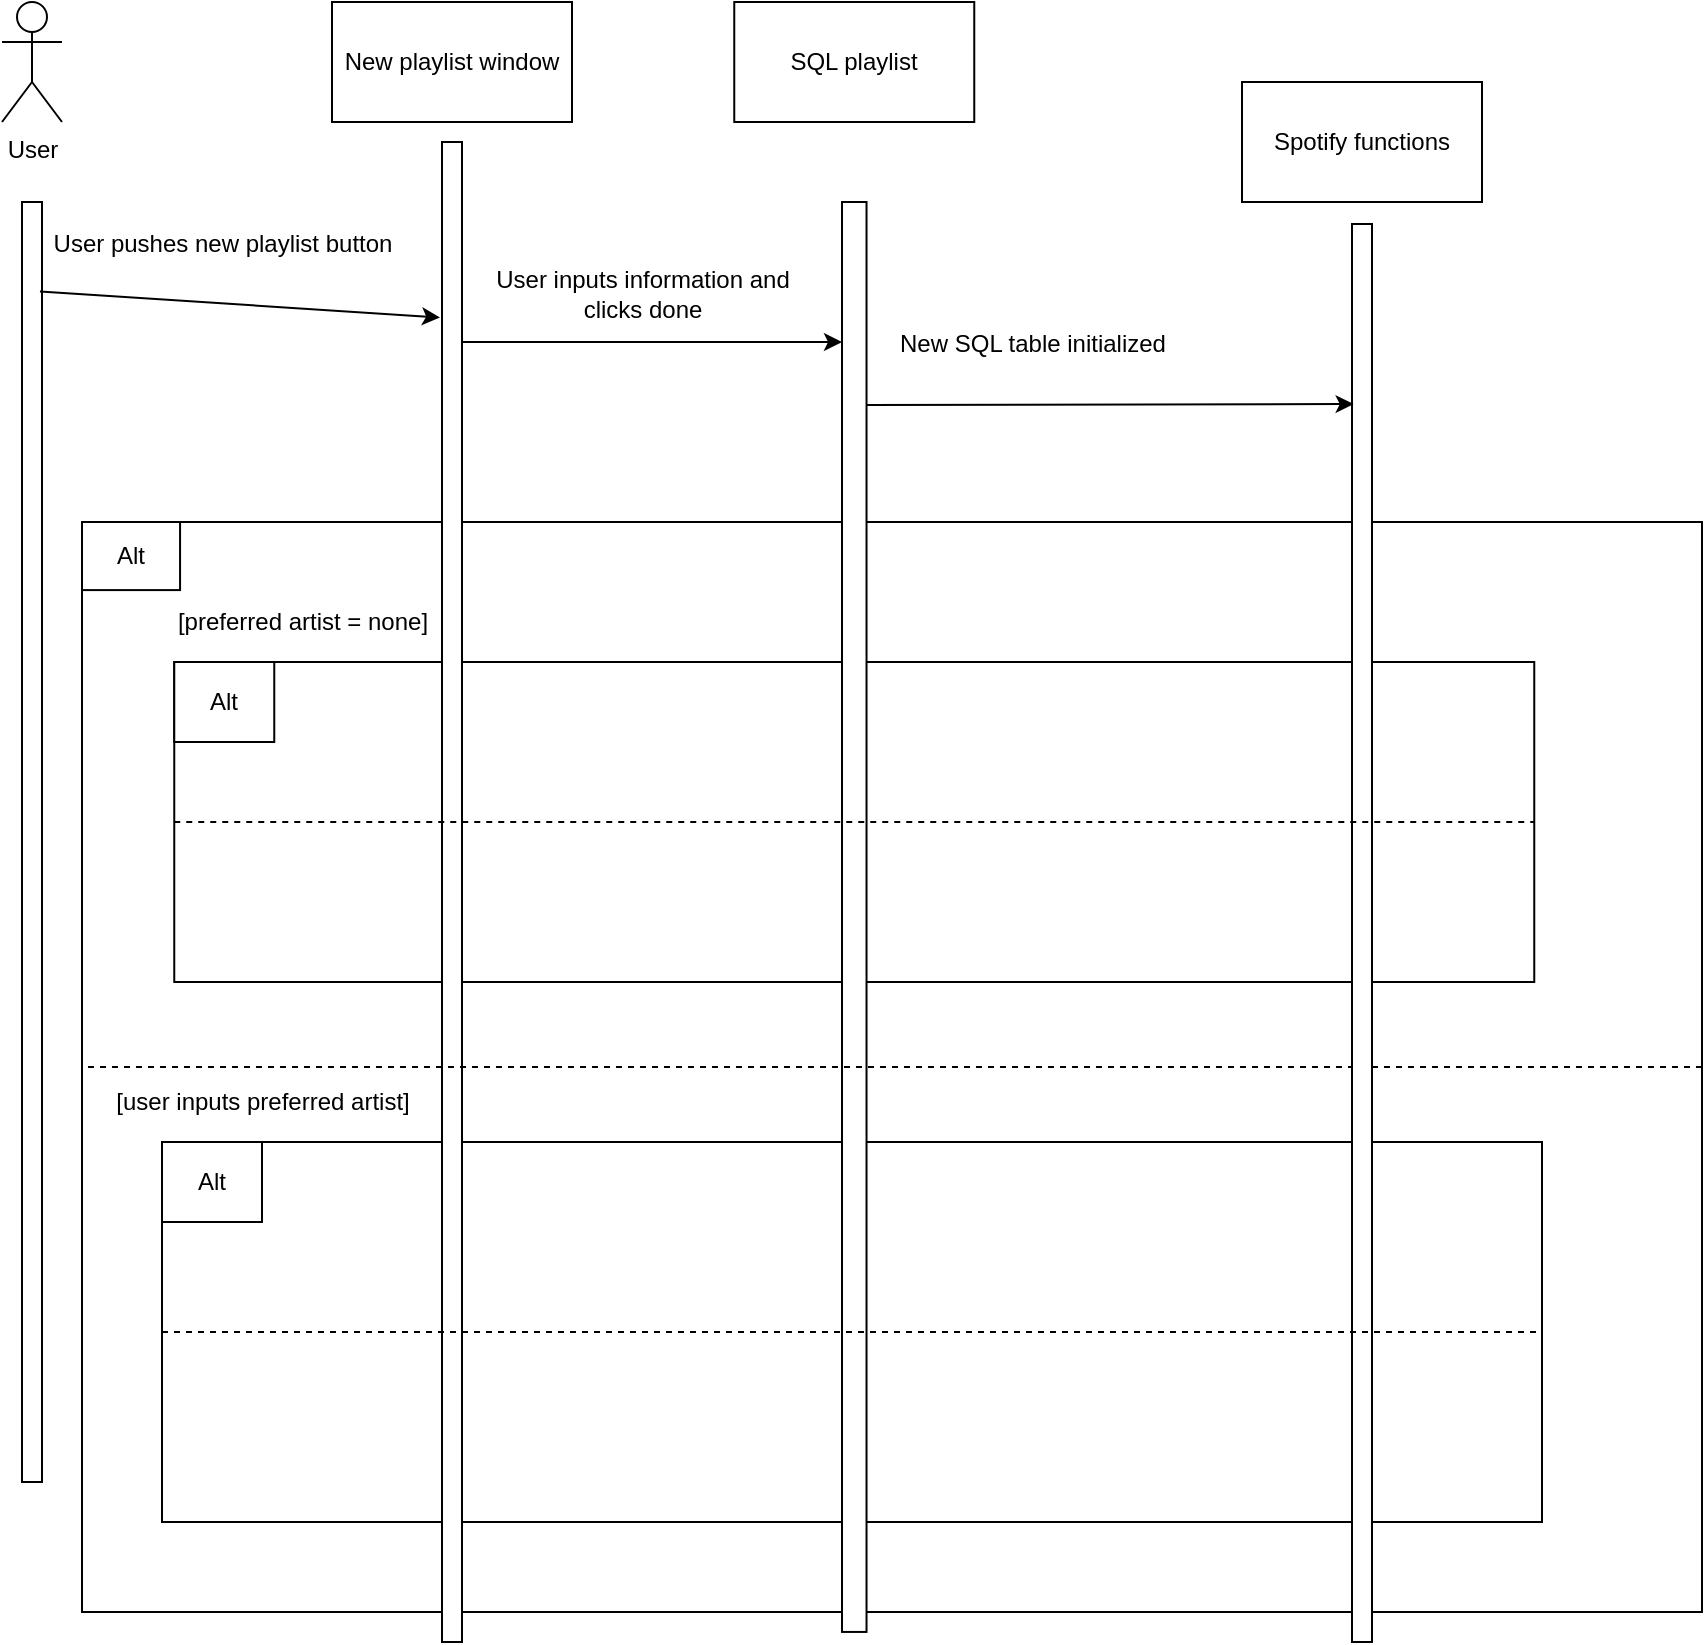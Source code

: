 <mxfile version="13.3.4" type="github">
  <diagram id="wjoaAZy0Y-t0aaUAcIgP" name="Page-1">
    <mxGraphModel dx="1673" dy="934" grid="1" gridSize="10" guides="1" tooltips="1" connect="1" arrows="1" fold="1" page="1" pageScale="1" pageWidth="1100" pageHeight="1700" math="0" shadow="0">
      <root>
        <mxCell id="0" />
        <mxCell id="1" parent="0" />
        <mxCell id="vDBlXoBQzP5dO2oY4Kgw-17" value="" style="rounded=0;whiteSpace=wrap;html=1;" vertex="1" parent="1">
          <mxGeometry x="150" y="1040" width="810" height="545" as="geometry" />
        </mxCell>
        <mxCell id="vDBlXoBQzP5dO2oY4Kgw-22" value="" style="rounded=0;whiteSpace=wrap;html=1;" vertex="1" parent="1">
          <mxGeometry x="190" y="1350" width="690" height="190" as="geometry" />
        </mxCell>
        <mxCell id="vDBlXoBQzP5dO2oY4Kgw-20" value="" style="rounded=0;whiteSpace=wrap;html=1;" vertex="1" parent="1">
          <mxGeometry x="196.13" y="1110" width="680" height="160" as="geometry" />
        </mxCell>
        <mxCell id="vDBlXoBQzP5dO2oY4Kgw-5" value="User" style="shape=umlActor;verticalLabelPosition=bottom;labelBackgroundColor=#ffffff;verticalAlign=top;html=1;outlineConnect=0;" vertex="1" parent="1">
          <mxGeometry x="110" y="780" width="30" height="60" as="geometry" />
        </mxCell>
        <mxCell id="vDBlXoBQzP5dO2oY4Kgw-3" value="" style="rounded=0;whiteSpace=wrap;html=1;" vertex="1" parent="1">
          <mxGeometry x="120" y="880" width="10" height="640" as="geometry" />
        </mxCell>
        <mxCell id="vDBlXoBQzP5dO2oY4Kgw-6" value="New playlist window" style="rounded=0;whiteSpace=wrap;html=1;" vertex="1" parent="1">
          <mxGeometry x="275" y="780" width="120" height="60" as="geometry" />
        </mxCell>
        <mxCell id="vDBlXoBQzP5dO2oY4Kgw-7" value="" style="endArrow=classic;html=1;exitX=0.9;exitY=0.07;exitDx=0;exitDy=0;exitPerimeter=0;entryX=-0.1;entryY=0.117;entryDx=0;entryDy=0;entryPerimeter=0;" edge="1" parent="1" source="vDBlXoBQzP5dO2oY4Kgw-3" target="vDBlXoBQzP5dO2oY4Kgw-9">
          <mxGeometry width="50" height="50" relative="1" as="geometry">
            <mxPoint x="520" y="1050" as="sourcePoint" />
            <mxPoint x="270" y="925" as="targetPoint" />
          </mxGeometry>
        </mxCell>
        <mxCell id="vDBlXoBQzP5dO2oY4Kgw-8" value="User pushes new playlist button&lt;br&gt;" style="text;html=1;align=center;verticalAlign=middle;resizable=0;points=[];autosize=1;" vertex="1" parent="1">
          <mxGeometry x="130" y="891" width="180" height="20" as="geometry" />
        </mxCell>
        <mxCell id="vDBlXoBQzP5dO2oY4Kgw-9" value="" style="rounded=0;whiteSpace=wrap;html=1;" vertex="1" parent="1">
          <mxGeometry x="330" y="850" width="10" height="750" as="geometry" />
        </mxCell>
        <mxCell id="vDBlXoBQzP5dO2oY4Kgw-10" value="" style="endArrow=classic;html=1;" edge="1" parent="1">
          <mxGeometry width="50" height="50" relative="1" as="geometry">
            <mxPoint x="340" y="950" as="sourcePoint" />
            <mxPoint x="530" y="950" as="targetPoint" />
          </mxGeometry>
        </mxCell>
        <mxCell id="vDBlXoBQzP5dO2oY4Kgw-11" value="User inputs information and &lt;br&gt;clicks done" style="text;html=1;align=center;verticalAlign=middle;resizable=0;points=[];autosize=1;" vertex="1" parent="1">
          <mxGeometry x="350" y="911" width="160" height="30" as="geometry" />
        </mxCell>
        <mxCell id="vDBlXoBQzP5dO2oY4Kgw-14" value="New SQL table initialized" style="text;html=1;align=center;verticalAlign=middle;resizable=0;points=[];autosize=1;" vertex="1" parent="1">
          <mxGeometry x="550" y="941" width="150" height="20" as="geometry" />
        </mxCell>
        <mxCell id="vDBlXoBQzP5dO2oY4Kgw-15" value="" style="rounded=0;whiteSpace=wrap;html=1;" vertex="1" parent="1">
          <mxGeometry x="530.004" y="880.0" width="12.258" height="714.971" as="geometry" />
        </mxCell>
        <mxCell id="vDBlXoBQzP5dO2oY4Kgw-2" value="Alt" style="rounded=0;whiteSpace=wrap;html=1;" vertex="1" parent="1">
          <mxGeometry x="150" y="1040" width="49.032" height="34.046" as="geometry" />
        </mxCell>
        <mxCell id="vDBlXoBQzP5dO2oY4Kgw-18" value="" style="endArrow=none;dashed=1;html=1;entryX=0;entryY=0.5;entryDx=0;entryDy=0;exitX=1;exitY=0.5;exitDx=0;exitDy=0;" edge="1" parent="1" source="vDBlXoBQzP5dO2oY4Kgw-17" target="vDBlXoBQzP5dO2oY4Kgw-17">
          <mxGeometry width="50" height="50" relative="1" as="geometry">
            <mxPoint x="960" y="1303" as="sourcePoint" />
            <mxPoint x="820" y="1130" as="targetPoint" />
          </mxGeometry>
        </mxCell>
        <mxCell id="vDBlXoBQzP5dO2oY4Kgw-19" value="Alt" style="rounded=0;whiteSpace=wrap;html=1;" vertex="1" parent="1">
          <mxGeometry x="196.13" y="1110" width="50" height="40" as="geometry" />
        </mxCell>
        <mxCell id="vDBlXoBQzP5dO2oY4Kgw-21" value="Alt" style="rounded=0;whiteSpace=wrap;html=1;" vertex="1" parent="1">
          <mxGeometry x="190" y="1350" width="50" height="40" as="geometry" />
        </mxCell>
        <mxCell id="vDBlXoBQzP5dO2oY4Kgw-23" value="SQL playlist" style="rounded=0;whiteSpace=wrap;html=1;" vertex="1" parent="1">
          <mxGeometry x="476.13" y="780" width="120" height="60" as="geometry" />
        </mxCell>
        <mxCell id="vDBlXoBQzP5dO2oY4Kgw-24" value="Spotify functions" style="rounded=0;whiteSpace=wrap;html=1;" vertex="1" parent="1">
          <mxGeometry x="730" y="820" width="120" height="60" as="geometry" />
        </mxCell>
        <mxCell id="vDBlXoBQzP5dO2oY4Kgw-25" value="" style="rounded=0;whiteSpace=wrap;html=1;" vertex="1" parent="1">
          <mxGeometry x="785" y="891" width="10" height="709" as="geometry" />
        </mxCell>
        <mxCell id="vDBlXoBQzP5dO2oY4Kgw-29" value="[preferred artist = none]" style="text;html=1;align=center;verticalAlign=middle;resizable=0;points=[];autosize=1;" vertex="1" parent="1">
          <mxGeometry x="190" y="1080" width="140" height="20" as="geometry" />
        </mxCell>
        <mxCell id="vDBlXoBQzP5dO2oY4Kgw-30" value="[user inputs preferred artist]" style="text;html=1;align=center;verticalAlign=middle;resizable=0;points=[];autosize=1;" vertex="1" parent="1">
          <mxGeometry x="160" y="1320" width="160" height="20" as="geometry" />
        </mxCell>
        <mxCell id="vDBlXoBQzP5dO2oY4Kgw-31" value="" style="endArrow=none;dashed=1;html=1;exitX=0;exitY=0.5;exitDx=0;exitDy=0;entryX=1;entryY=0.5;entryDx=0;entryDy=0;" edge="1" parent="1" source="vDBlXoBQzP5dO2oY4Kgw-20" target="vDBlXoBQzP5dO2oY4Kgw-20">
          <mxGeometry width="50" height="50" relative="1" as="geometry">
            <mxPoint x="780" y="1180" as="sourcePoint" />
            <mxPoint x="830" y="1130" as="targetPoint" />
          </mxGeometry>
        </mxCell>
        <mxCell id="vDBlXoBQzP5dO2oY4Kgw-32" value="" style="endArrow=none;dashed=1;html=1;exitX=0;exitY=0.5;exitDx=0;exitDy=0;entryX=1;entryY=0.5;entryDx=0;entryDy=0;" edge="1" parent="1" source="vDBlXoBQzP5dO2oY4Kgw-22" target="vDBlXoBQzP5dO2oY4Kgw-22">
          <mxGeometry width="50" height="50" relative="1" as="geometry">
            <mxPoint x="190.0" y="1450" as="sourcePoint" />
            <mxPoint x="870.0" y="1450" as="targetPoint" />
          </mxGeometry>
        </mxCell>
        <mxCell id="vDBlXoBQzP5dO2oY4Kgw-33" value="" style="endArrow=classic;html=1;exitX=1.003;exitY=0.142;exitDx=0;exitDy=0;exitPerimeter=0;entryX=0.082;entryY=0.127;entryDx=0;entryDy=0;entryPerimeter=0;" edge="1" parent="1" source="vDBlXoBQzP5dO2oY4Kgw-15" target="vDBlXoBQzP5dO2oY4Kgw-25">
          <mxGeometry width="50" height="50" relative="1" as="geometry">
            <mxPoint x="780" y="1180" as="sourcePoint" />
            <mxPoint x="830" y="1130" as="targetPoint" />
          </mxGeometry>
        </mxCell>
      </root>
    </mxGraphModel>
  </diagram>
</mxfile>
